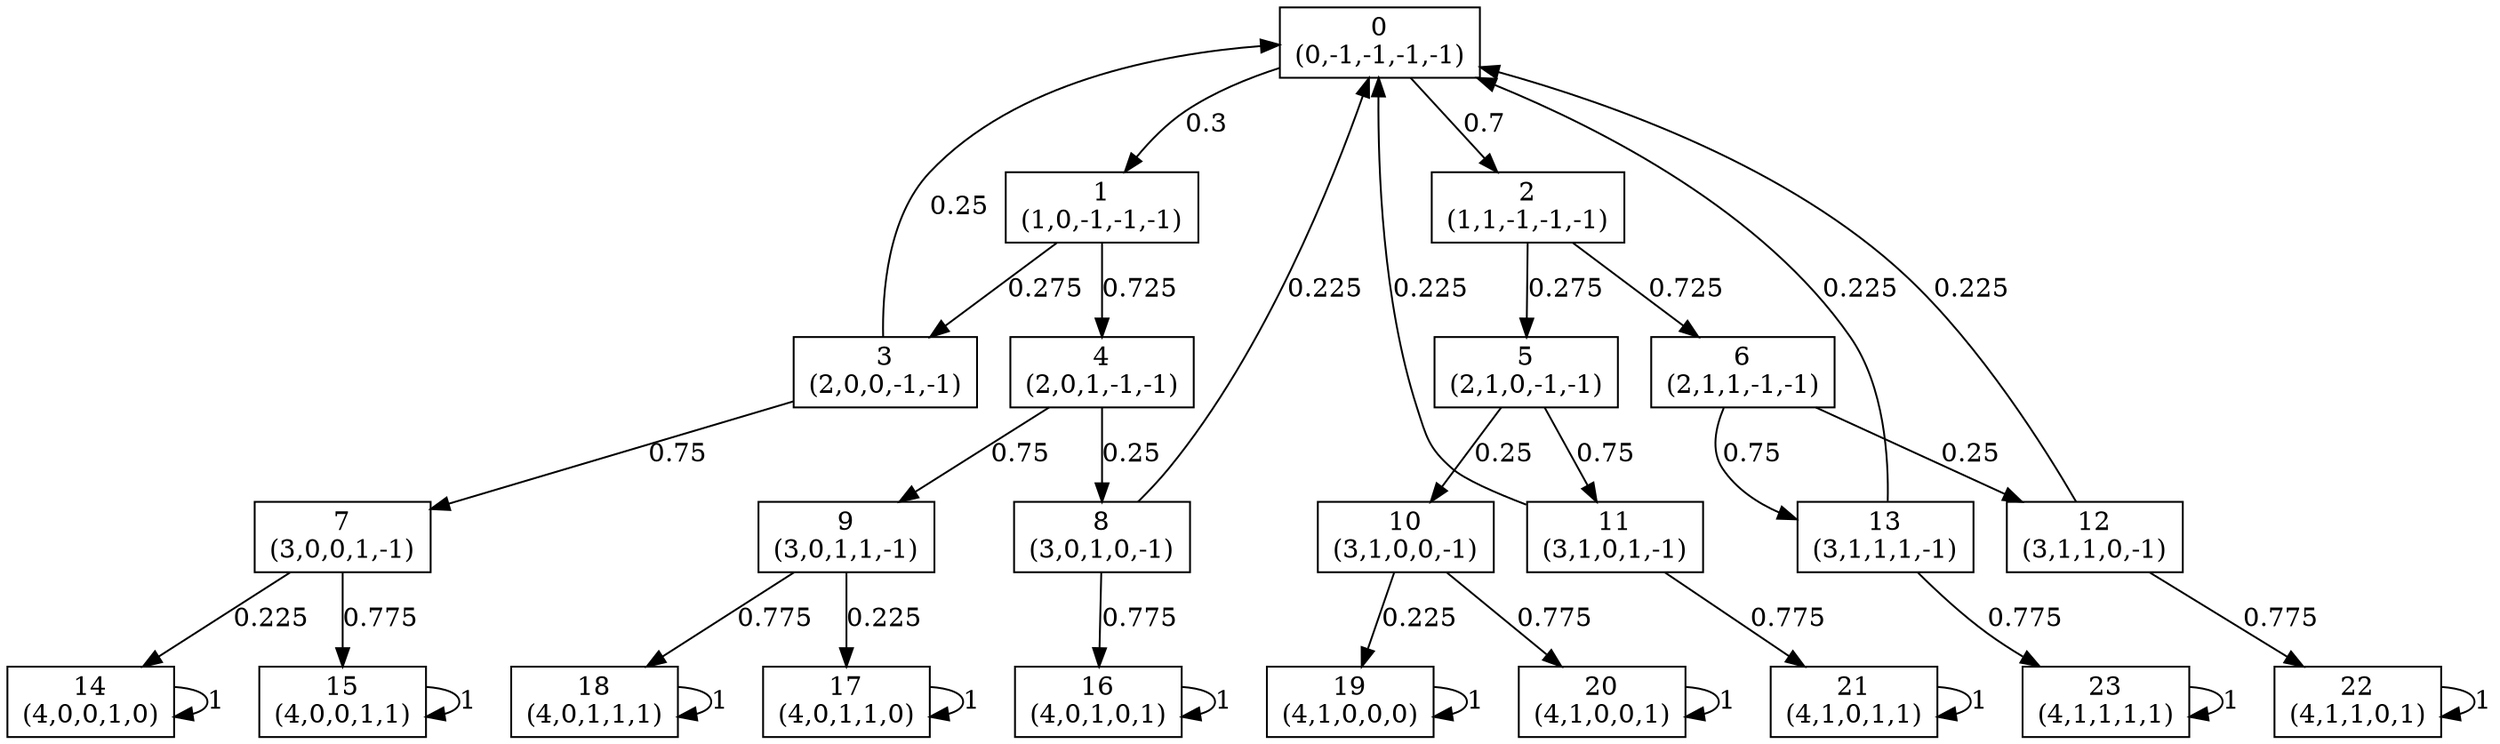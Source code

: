digraph P {
node [shape=box];
0 -> 1 [ label="0.3" ];
0 -> 2 [ label="0.7" ];
1 -> 3 [ label="0.275" ];
1 -> 4 [ label="0.725" ];
2 -> 5 [ label="0.275" ];
2 -> 6 [ label="0.725" ];
3 -> 0 [ label="0.25" ];
3 -> 7 [ label="0.75" ];
4 -> 8 [ label="0.25" ];
4 -> 9 [ label="0.75" ];
5 -> 10 [ label="0.25" ];
5 -> 11 [ label="0.75" ];
6 -> 12 [ label="0.25" ];
6 -> 13 [ label="0.75" ];
7 -> 14 [ label="0.225" ];
7 -> 15 [ label="0.775" ];
8 -> 0 [ label="0.225" ];
8 -> 16 [ label="0.775" ];
9 -> 17 [ label="0.225" ];
9 -> 18 [ label="0.775" ];
10 -> 19 [ label="0.225" ];
10 -> 20 [ label="0.775" ];
11 -> 0 [ label="0.225" ];
11 -> 21 [ label="0.775" ];
12 -> 0 [ label="0.225" ];
12 -> 22 [ label="0.775" ];
13 -> 0 [ label="0.225" ];
13 -> 23 [ label="0.775" ];
14 -> 14 [ label="1" ];
15 -> 15 [ label="1" ];
16 -> 16 [ label="1" ];
17 -> 17 [ label="1" ];
18 -> 18 [ label="1" ];
19 -> 19 [ label="1" ];
20 -> 20 [ label="1" ];
21 -> 21 [ label="1" ];
22 -> 22 [ label="1" ];
23 -> 23 [ label="1" ];
0 [label="0\n(0,-1,-1,-1,-1)"];
1 [label="1\n(1,0,-1,-1,-1)"];
2 [label="2\n(1,1,-1,-1,-1)"];
3 [label="3\n(2,0,0,-1,-1)"];
4 [label="4\n(2,0,1,-1,-1)"];
5 [label="5\n(2,1,0,-1,-1)"];
6 [label="6\n(2,1,1,-1,-1)"];
7 [label="7\n(3,0,0,1,-1)"];
8 [label="8\n(3,0,1,0,-1)"];
9 [label="9\n(3,0,1,1,-1)"];
10 [label="10\n(3,1,0,0,-1)"];
11 [label="11\n(3,1,0,1,-1)"];
12 [label="12\n(3,1,1,0,-1)"];
13 [label="13\n(3,1,1,1,-1)"];
14 [label="14\n(4,0,0,1,0)"];
15 [label="15\n(4,0,0,1,1)"];
16 [label="16\n(4,0,1,0,1)"];
17 [label="17\n(4,0,1,1,0)"];
18 [label="18\n(4,0,1,1,1)"];
19 [label="19\n(4,1,0,0,0)"];
20 [label="20\n(4,1,0,0,1)"];
21 [label="21\n(4,1,0,1,1)"];
22 [label="22\n(4,1,1,0,1)"];
23 [label="23\n(4,1,1,1,1)"];
}
